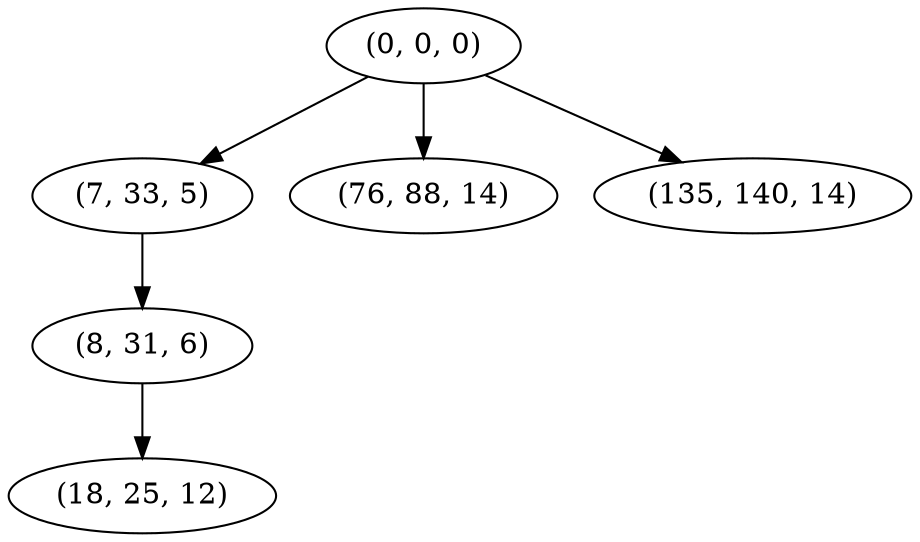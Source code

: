 digraph tree {
    "(0, 0, 0)";
    "(7, 33, 5)";
    "(8, 31, 6)";
    "(18, 25, 12)";
    "(76, 88, 14)";
    "(135, 140, 14)";
    "(0, 0, 0)" -> "(7, 33, 5)";
    "(0, 0, 0)" -> "(76, 88, 14)";
    "(0, 0, 0)" -> "(135, 140, 14)";
    "(7, 33, 5)" -> "(8, 31, 6)";
    "(8, 31, 6)" -> "(18, 25, 12)";
}
